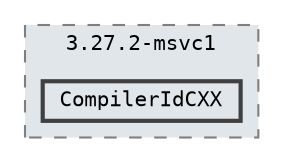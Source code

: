 digraph "C:/Users/s239074/Documents/ogl_renderer/thirdparty/assimp/out/build/x64-Debug/CMakeFiles/3.27.2-msvc1/CompilerIdCXX"
{
 // LATEX_PDF_SIZE
  bgcolor="transparent";
  edge [fontname=Terminal,fontsize=10,labelfontname=Helvetica,labelfontsize=10];
  node [fontname=Terminal,fontsize=10,shape=box,height=0.2,width=0.4];
  compound=true
  subgraph clusterdir_8d3593838d07c6abd797ad356cc1aec3 {
    graph [ bgcolor="#e0e6e9", pencolor="grey50", label="3.27.2-msvc1", fontname=Terminal,fontsize=10 style="filled,dashed", URL="dir_8d3593838d07c6abd797ad356cc1aec3.html",tooltip=""]
  dir_26d09b4febaa5fe8274edcba3b5efb08 [label="CompilerIdCXX", fillcolor="#e0e6e9", color="grey25", style="filled,bold", URL="dir_26d09b4febaa5fe8274edcba3b5efb08.html",tooltip=""];
  }
}
